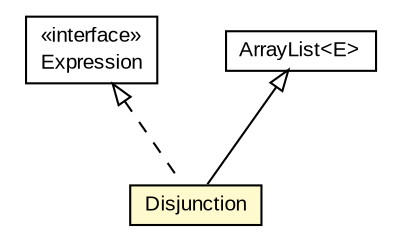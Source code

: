 #!/usr/local/bin/dot
#
# Class diagram 
# Generated by UMLGraph version 5.3 (http://www.umlgraph.org/)
#

digraph G {
	edge [fontname="arial",fontsize=10,labelfontname="arial",labelfontsize=10];
	node [fontname="arial",fontsize=10,shape=plaintext];
	nodesep=0.25;
	ranksep=0.5;
	// context.arch.intelligibility.expression.Expression
	c63747 [label=<<table title="context.arch.intelligibility.expression.Expression" border="0" cellborder="1" cellspacing="0" cellpadding="2" port="p" href="./Expression.html">
		<tr><td><table border="0" cellspacing="0" cellpadding="1">
<tr><td align="center" balign="center"> &#171;interface&#187; </td></tr>
<tr><td align="center" balign="center"> Expression </td></tr>
		</table></td></tr>
		</table>>, fontname="arial", fontcolor="black", fontsize=10.0];
	// context.arch.intelligibility.expression.Disjunction
	c63748 [label=<<table title="context.arch.intelligibility.expression.Disjunction" border="0" cellborder="1" cellspacing="0" cellpadding="2" port="p" bgcolor="lemonChiffon" href="./Disjunction.html">
		<tr><td><table border="0" cellspacing="0" cellpadding="1">
<tr><td align="center" balign="center"> Disjunction </td></tr>
		</table></td></tr>
		</table>>, fontname="arial", fontcolor="black", fontsize=10.0];
	//context.arch.intelligibility.expression.Disjunction extends java.util.ArrayList<context.arch.intelligibility.expression.Expression>
	c64015:p -> c63748:p [dir=back,arrowtail=empty];
	//context.arch.intelligibility.expression.Disjunction implements context.arch.intelligibility.expression.Expression
	c63747:p -> c63748:p [dir=back,arrowtail=empty,style=dashed];
	// java.util.ArrayList<E>
	c64015 [label=<<table title="java.util.ArrayList" border="0" cellborder="1" cellspacing="0" cellpadding="2" port="p" href="http://java.sun.com/j2se/1.4.2/docs/api/java/util/ArrayList.html">
		<tr><td><table border="0" cellspacing="0" cellpadding="1">
<tr><td align="center" balign="center"> ArrayList&lt;E&gt; </td></tr>
		</table></td></tr>
		</table>>, fontname="arial", fontcolor="black", fontsize=10.0];
}

